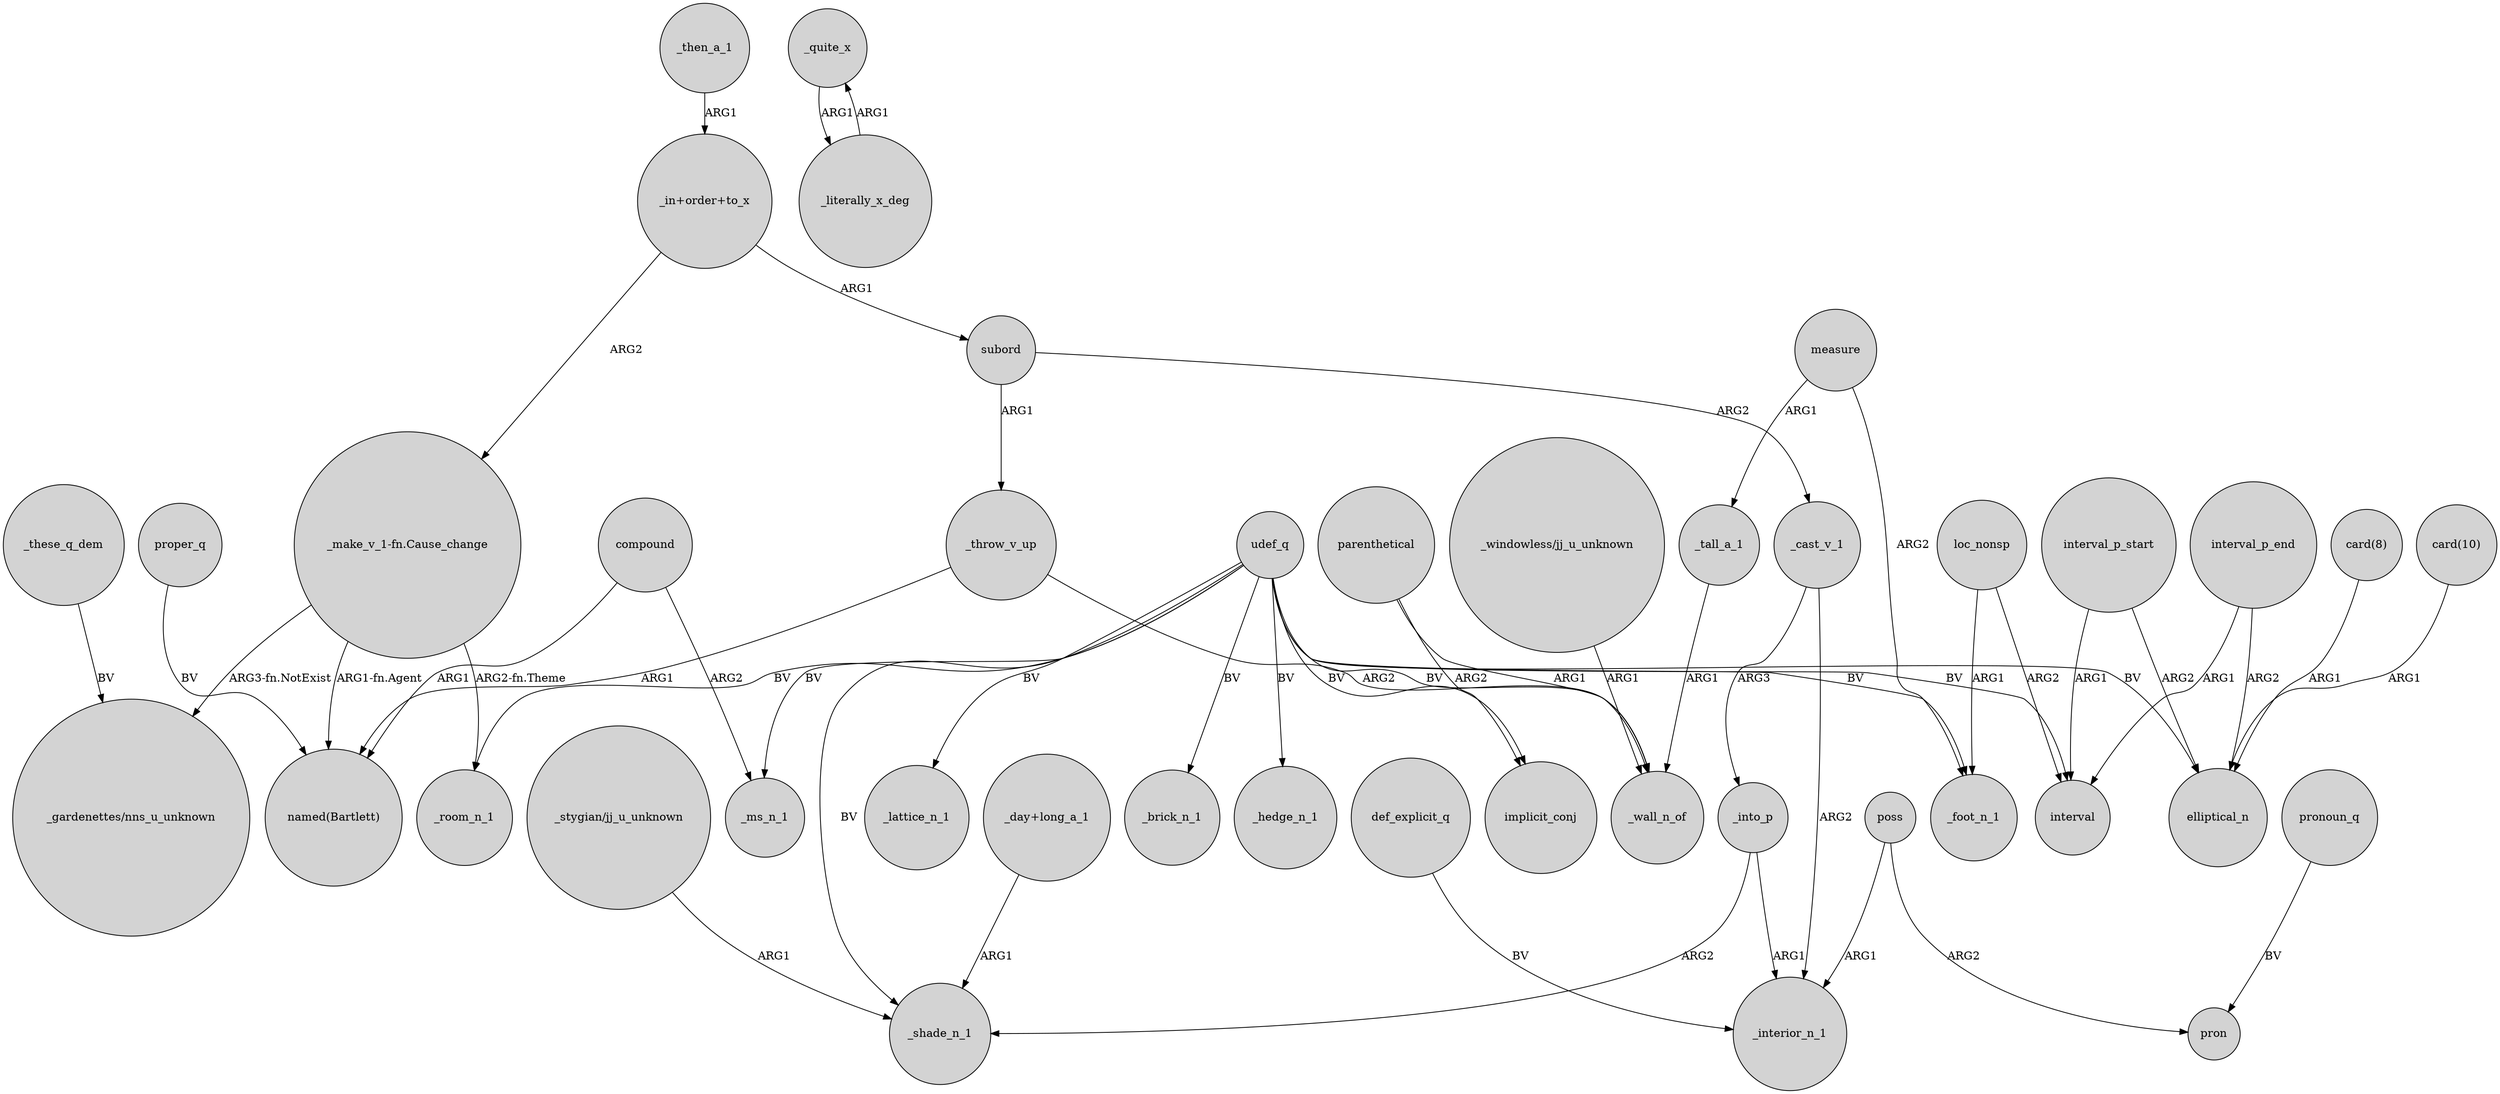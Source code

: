 digraph {
	node [shape=circle style=filled]
	_then_a_1 -> "_in+order+to_x" [label=ARG1]
	"_windowless/jj_u_unknown" -> _wall_n_of [label=ARG1]
	loc_nonsp -> interval [label=ARG2]
	_into_p -> _shade_n_1 [label=ARG2]
	udef_q -> elliptical_n [label=BV]
	poss -> pron [label=ARG2]
	measure -> _foot_n_1 [label=ARG2]
	"_make_v_1-fn.Cause_change" -> "named(Bartlett)" [label="ARG1-fn.Agent"]
	udef_q -> _brick_n_1 [label=BV]
	"card(10)" -> elliptical_n [label=ARG1]
	interval_p_end -> elliptical_n [label=ARG2]
	_these_q_dem -> "_gardenettes/nns_u_unknown" [label=BV]
	parenthetical -> _wall_n_of [label=ARG1]
	udef_q -> _shade_n_1 [label=BV]
	interval_p_start -> elliptical_n [label=ARG2]
	measure -> _tall_a_1 [label=ARG1]
	_quite_x -> _literally_x_deg [label=ARG1]
	udef_q -> implicit_conj [label=BV]
	"card(8)" -> elliptical_n [label=ARG1]
	compound -> _ms_n_1 [label=ARG2]
	"_stygian/jj_u_unknown" -> _shade_n_1 [label=ARG1]
	loc_nonsp -> _foot_n_1 [label=ARG1]
	compound -> "named(Bartlett)" [label=ARG1]
	_throw_v_up -> "named(Bartlett)" [label=ARG1]
	"_make_v_1-fn.Cause_change" -> "_gardenettes/nns_u_unknown" [label="ARG3-fn.NotExist"]
	udef_q -> _hedge_n_1 [label=BV]
	_throw_v_up -> _wall_n_of [label=ARG2]
	_cast_v_1 -> _interior_n_1 [label=ARG2]
	"_in+order+to_x" -> "_make_v_1-fn.Cause_change" [label=ARG2]
	_tall_a_1 -> _wall_n_of [label=ARG1]
	udef_q -> _ms_n_1 [label=BV]
	udef_q -> _foot_n_1 [label=BV]
	_cast_v_1 -> _into_p [label=ARG3]
	def_explicit_q -> _interior_n_1 [label=BV]
	interval_p_start -> interval [label=ARG1]
	pronoun_q -> pron [label=BV]
	proper_q -> "named(Bartlett)" [label=BV]
	"_make_v_1-fn.Cause_change" -> _room_n_1 [label="ARG2-fn.Theme"]
	udef_q -> _room_n_1 [label=BV]
	poss -> _interior_n_1 [label=ARG1]
	_literally_x_deg -> _quite_x [label=ARG1]
	subord -> _cast_v_1 [label=ARG2]
	udef_q -> _lattice_n_1 [label=BV]
	interval_p_end -> interval [label=ARG1]
	"_in+order+to_x" -> subord [label=ARG1]
	"_day+long_a_1" -> _shade_n_1 [label=ARG1]
	parenthetical -> implicit_conj [label=ARG2]
	subord -> _throw_v_up [label=ARG1]
	udef_q -> interval [label=BV]
	udef_q -> _wall_n_of [label=BV]
	_into_p -> _interior_n_1 [label=ARG1]
}
